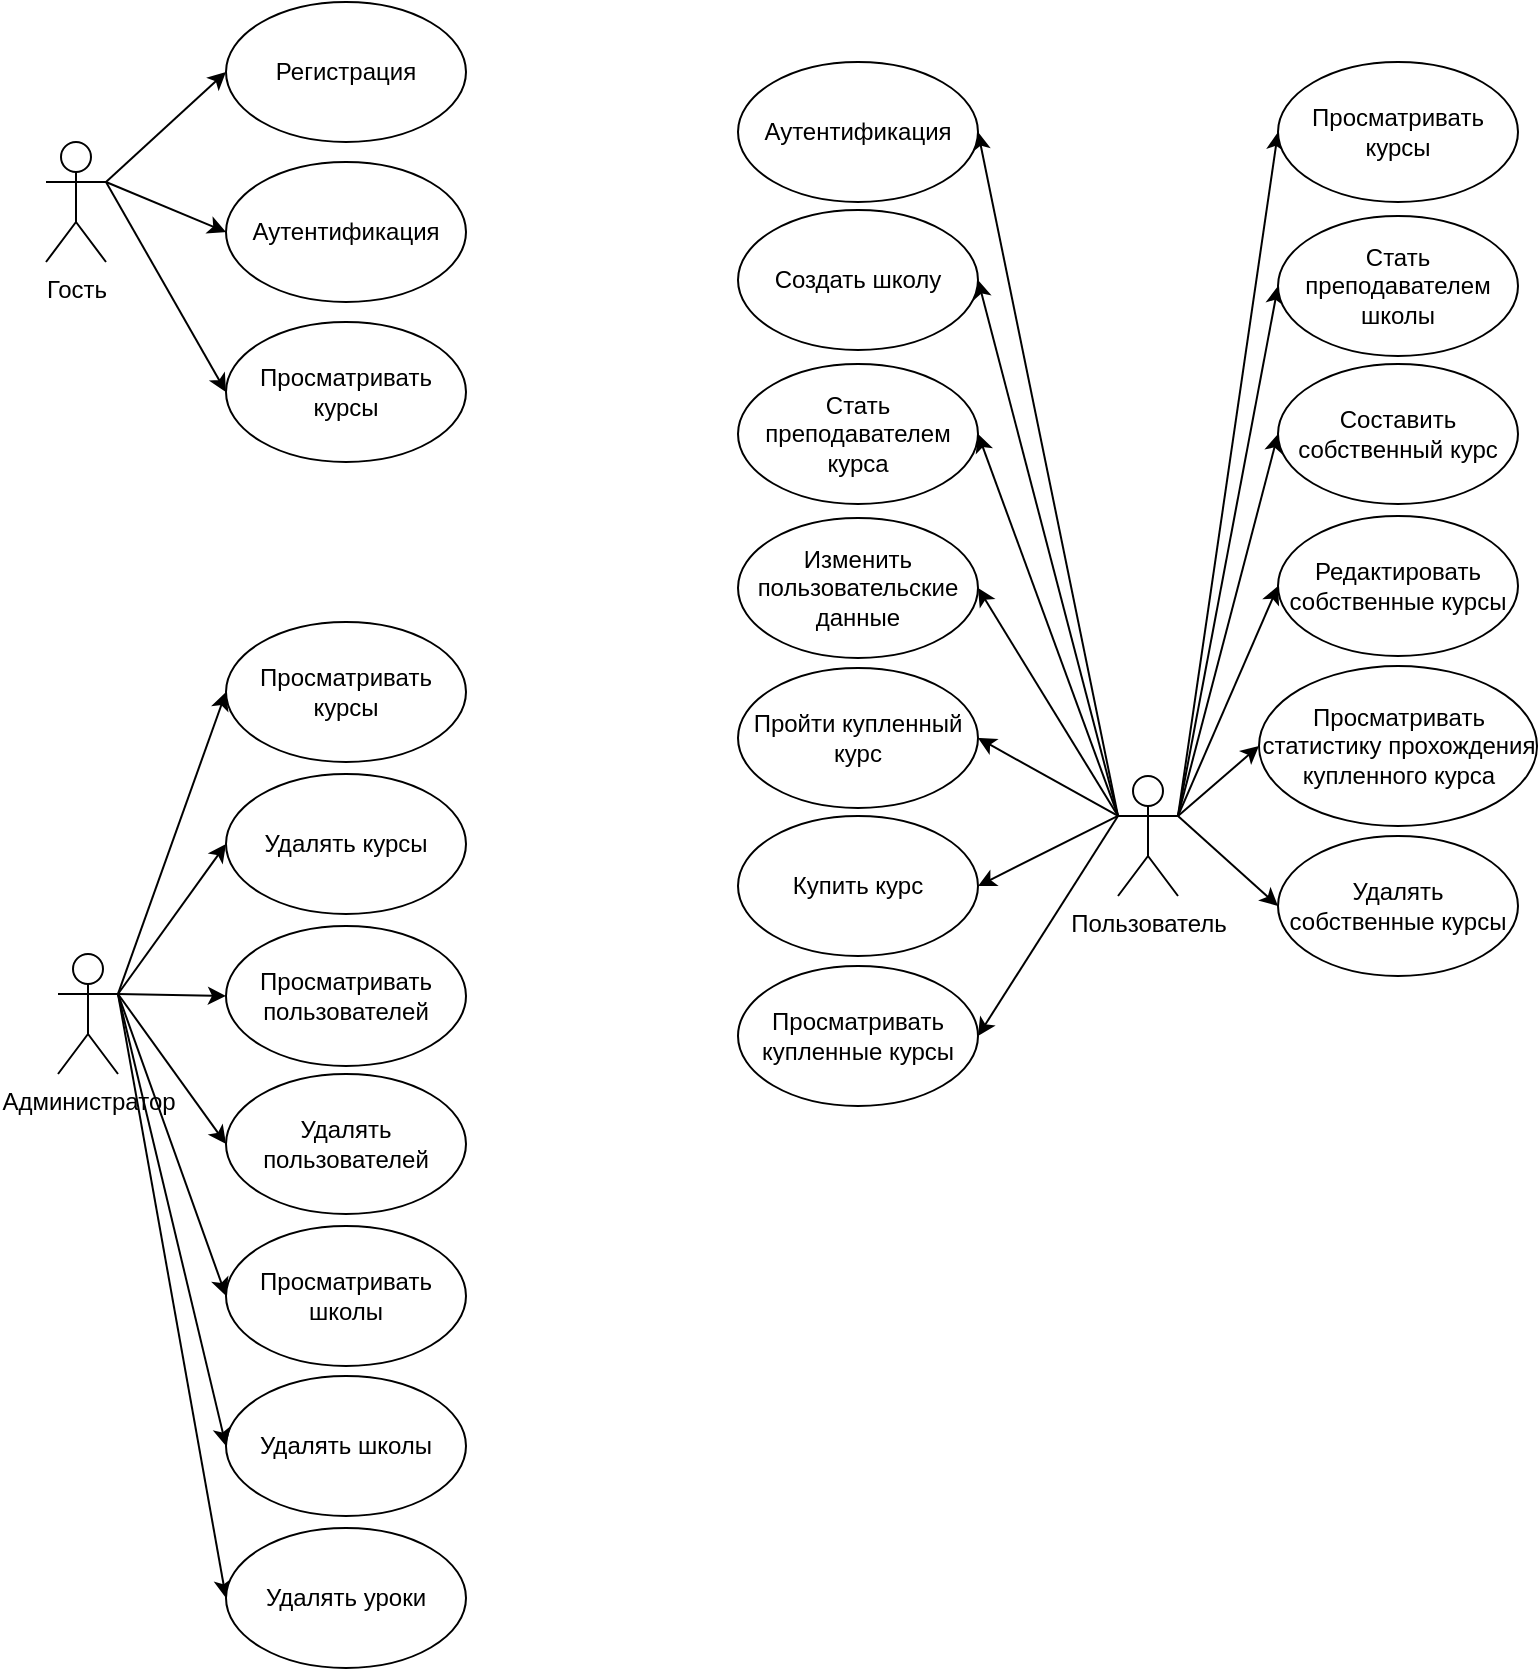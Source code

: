 <mxfile version="24.7.17">
  <diagram name="Page-1" id="9lbCPC_0ziNbkuC87Svl">
    <mxGraphModel dx="891" dy="674" grid="1" gridSize="10" guides="1" tooltips="1" connect="1" arrows="1" fold="1" page="1" pageScale="1" pageWidth="827" pageHeight="1169" math="0" shadow="0">
      <root>
        <mxCell id="0" />
        <mxCell id="1" parent="0" />
        <mxCell id="8tdzM-dFQOlXanSijI_s-6" style="edgeStyle=none;rounded=0;orthogonalLoop=1;jettySize=auto;html=1;exitX=1;exitY=0.333;exitDx=0;exitDy=0;exitPerimeter=0;entryX=0;entryY=0.5;entryDx=0;entryDy=0;" parent="1" source="lgveZW18jblFSIelw5Wt-1" target="lgveZW18jblFSIelw5Wt-6" edge="1">
          <mxGeometry relative="1" as="geometry" />
        </mxCell>
        <mxCell id="8tdzM-dFQOlXanSijI_s-7" style="edgeStyle=none;rounded=0;orthogonalLoop=1;jettySize=auto;html=1;exitX=1;exitY=0.333;exitDx=0;exitDy=0;exitPerimeter=0;entryX=0;entryY=0.5;entryDx=0;entryDy=0;" parent="1" source="lgveZW18jblFSIelw5Wt-1" target="lgveZW18jblFSIelw5Wt-8" edge="1">
          <mxGeometry relative="1" as="geometry" />
        </mxCell>
        <mxCell id="8tdzM-dFQOlXanSijI_s-8" style="edgeStyle=none;rounded=0;orthogonalLoop=1;jettySize=auto;html=1;exitX=1;exitY=0.333;exitDx=0;exitDy=0;exitPerimeter=0;entryX=0;entryY=0.5;entryDx=0;entryDy=0;" parent="1" source="lgveZW18jblFSIelw5Wt-1" target="lgveZW18jblFSIelw5Wt-21" edge="1">
          <mxGeometry relative="1" as="geometry" />
        </mxCell>
        <mxCell id="lgveZW18jblFSIelw5Wt-1" value="Гость" style="shape=umlActor;verticalLabelPosition=bottom;verticalAlign=top;html=1;outlineConnect=0;" parent="1" vertex="1">
          <mxGeometry x="24" y="350" width="30" height="60" as="geometry" />
        </mxCell>
        <mxCell id="8tdzM-dFQOlXanSijI_s-10" style="edgeStyle=none;rounded=0;orthogonalLoop=1;jettySize=auto;html=1;exitX=0;exitY=0.333;exitDx=0;exitDy=0;exitPerimeter=0;entryX=1;entryY=0.5;entryDx=0;entryDy=0;" parent="1" source="lgveZW18jblFSIelw5Wt-2" target="lgveZW18jblFSIelw5Wt-16" edge="1">
          <mxGeometry relative="1" as="geometry" />
        </mxCell>
        <mxCell id="8tdzM-dFQOlXanSijI_s-12" style="edgeStyle=none;rounded=0;orthogonalLoop=1;jettySize=auto;html=1;exitX=0;exitY=0.333;exitDx=0;exitDy=0;exitPerimeter=0;entryX=1;entryY=0.5;entryDx=0;entryDy=0;" parent="1" source="lgveZW18jblFSIelw5Wt-2" target="lgveZW18jblFSIelw5Wt-15" edge="1">
          <mxGeometry relative="1" as="geometry" />
        </mxCell>
        <mxCell id="8tdzM-dFQOlXanSijI_s-14" style="edgeStyle=none;rounded=0;orthogonalLoop=1;jettySize=auto;html=1;exitX=0;exitY=0.333;exitDx=0;exitDy=0;exitPerimeter=0;entryX=1;entryY=0.5;entryDx=0;entryDy=0;" parent="1" source="lgveZW18jblFSIelw5Wt-2" target="lgveZW18jblFSIelw5Wt-20" edge="1">
          <mxGeometry relative="1" as="geometry" />
        </mxCell>
        <mxCell id="8tdzM-dFQOlXanSijI_s-15" style="edgeStyle=none;rounded=0;orthogonalLoop=1;jettySize=auto;html=1;exitX=0;exitY=0.333;exitDx=0;exitDy=0;exitPerimeter=0;entryX=1;entryY=0.5;entryDx=0;entryDy=0;" parent="1" source="lgveZW18jblFSIelw5Wt-2" target="lgveZW18jblFSIelw5Wt-13" edge="1">
          <mxGeometry relative="1" as="geometry" />
        </mxCell>
        <mxCell id="8tdzM-dFQOlXanSijI_s-16" style="edgeStyle=none;rounded=0;orthogonalLoop=1;jettySize=auto;html=1;exitX=0;exitY=0.333;exitDx=0;exitDy=0;exitPerimeter=0;entryX=1;entryY=0.5;entryDx=0;entryDy=0;" parent="1" source="lgveZW18jblFSIelw5Wt-2" target="lgveZW18jblFSIelw5Wt-12" edge="1">
          <mxGeometry relative="1" as="geometry" />
        </mxCell>
        <mxCell id="8tdzM-dFQOlXanSijI_s-17" style="edgeStyle=none;rounded=0;orthogonalLoop=1;jettySize=auto;html=1;exitX=0;exitY=0.333;exitDx=0;exitDy=0;exitPerimeter=0;entryX=1;entryY=0.5;entryDx=0;entryDy=0;" parent="1" source="lgveZW18jblFSIelw5Wt-2" target="lgveZW18jblFSIelw5Wt-23" edge="1">
          <mxGeometry relative="1" as="geometry" />
        </mxCell>
        <mxCell id="8tdzM-dFQOlXanSijI_s-20" style="edgeStyle=none;rounded=0;orthogonalLoop=1;jettySize=auto;html=1;exitX=1;exitY=0.333;exitDx=0;exitDy=0;exitPerimeter=0;entryX=0;entryY=0.5;entryDx=0;entryDy=0;" parent="1" source="lgveZW18jblFSIelw5Wt-2" target="8tdzM-dFQOlXanSijI_s-18" edge="1">
          <mxGeometry relative="1" as="geometry" />
        </mxCell>
        <mxCell id="8tdzM-dFQOlXanSijI_s-21" style="edgeStyle=none;rounded=0;orthogonalLoop=1;jettySize=auto;html=1;exitX=1;exitY=0.333;exitDx=0;exitDy=0;exitPerimeter=0;entryX=0;entryY=0.5;entryDx=0;entryDy=0;" parent="1" source="lgveZW18jblFSIelw5Wt-2" target="lgveZW18jblFSIelw5Wt-18" edge="1">
          <mxGeometry relative="1" as="geometry" />
        </mxCell>
        <mxCell id="8tdzM-dFQOlXanSijI_s-22" style="edgeStyle=none;rounded=0;orthogonalLoop=1;jettySize=auto;html=1;exitX=1;exitY=0.333;exitDx=0;exitDy=0;exitPerimeter=0;entryX=0;entryY=0.5;entryDx=0;entryDy=0;" parent="1" source="lgveZW18jblFSIelw5Wt-2" target="lgveZW18jblFSIelw5Wt-19" edge="1">
          <mxGeometry relative="1" as="geometry" />
        </mxCell>
        <mxCell id="8tdzM-dFQOlXanSijI_s-23" style="edgeStyle=none;rounded=0;orthogonalLoop=1;jettySize=auto;html=1;exitX=1;exitY=0.333;exitDx=0;exitDy=0;exitPerimeter=0;entryX=0;entryY=0.5;entryDx=0;entryDy=0;" parent="1" source="lgveZW18jblFSIelw5Wt-2" target="lgveZW18jblFSIelw5Wt-24" edge="1">
          <mxGeometry relative="1" as="geometry" />
        </mxCell>
        <mxCell id="8tdzM-dFQOlXanSijI_s-27" style="edgeStyle=none;rounded=0;orthogonalLoop=1;jettySize=auto;html=1;exitX=1;exitY=0.333;exitDx=0;exitDy=0;exitPerimeter=0;entryX=0;entryY=0.5;entryDx=0;entryDy=0;" parent="1" source="lgveZW18jblFSIelw5Wt-2" target="8tdzM-dFQOlXanSijI_s-26" edge="1">
          <mxGeometry relative="1" as="geometry" />
        </mxCell>
        <mxCell id="8tdzM-dFQOlXanSijI_s-51" style="edgeStyle=none;rounded=0;orthogonalLoop=1;jettySize=auto;html=1;exitX=0;exitY=0.333;exitDx=0;exitDy=0;exitPerimeter=0;entryX=1;entryY=0.5;entryDx=0;entryDy=0;" parent="1" source="lgveZW18jblFSIelw5Wt-2" target="8tdzM-dFQOlXanSijI_s-50" edge="1">
          <mxGeometry relative="1" as="geometry" />
        </mxCell>
        <mxCell id="8tdzM-dFQOlXanSijI_s-53" style="edgeStyle=none;rounded=0;orthogonalLoop=1;jettySize=auto;html=1;exitX=1;exitY=0.333;exitDx=0;exitDy=0;exitPerimeter=0;entryX=0;entryY=0.5;entryDx=0;entryDy=0;" parent="1" source="lgveZW18jblFSIelw5Wt-2" target="8tdzM-dFQOlXanSijI_s-52" edge="1">
          <mxGeometry relative="1" as="geometry" />
        </mxCell>
        <mxCell id="lgveZW18jblFSIelw5Wt-2" value="Пользователь" style="shape=umlActor;verticalLabelPosition=bottom;verticalAlign=top;html=1;outlineConnect=0;" parent="1" vertex="1">
          <mxGeometry x="560" y="667" width="30" height="60" as="geometry" />
        </mxCell>
        <mxCell id="lgveZW18jblFSIelw5Wt-6" value="Регистрация" style="ellipse;whiteSpace=wrap;html=1;" parent="1" vertex="1">
          <mxGeometry x="114" y="280" width="120" height="70" as="geometry" />
        </mxCell>
        <mxCell id="lgveZW18jblFSIelw5Wt-8" value="Аутентификация" style="ellipse;whiteSpace=wrap;html=1;" parent="1" vertex="1">
          <mxGeometry x="114" y="360" width="120" height="70" as="geometry" />
        </mxCell>
        <mxCell id="lgveZW18jblFSIelw5Wt-12" value="Купить курс" style="ellipse;whiteSpace=wrap;html=1;" parent="1" vertex="1">
          <mxGeometry x="370" y="687" width="120" height="70" as="geometry" />
        </mxCell>
        <mxCell id="lgveZW18jblFSIelw5Wt-13" value="Пройти купленный курс" style="ellipse;whiteSpace=wrap;html=1;" parent="1" vertex="1">
          <mxGeometry x="370" y="613" width="120" height="70" as="geometry" />
        </mxCell>
        <mxCell id="lgveZW18jblFSIelw5Wt-15" value="Стать преподавателем курса" style="ellipse;whiteSpace=wrap;html=1;" parent="1" vertex="1">
          <mxGeometry x="370" y="461" width="120" height="70" as="geometry" />
        </mxCell>
        <mxCell id="lgveZW18jblFSIelw5Wt-16" value="Создать школу" style="ellipse;whiteSpace=wrap;html=1;" parent="1" vertex="1">
          <mxGeometry x="370" y="384" width="120" height="70" as="geometry" />
        </mxCell>
        <mxCell id="lgveZW18jblFSIelw5Wt-18" value="Составить собственный курс" style="ellipse;whiteSpace=wrap;html=1;" parent="1" vertex="1">
          <mxGeometry x="640" y="461" width="120" height="70" as="geometry" />
        </mxCell>
        <mxCell id="lgveZW18jblFSIelw5Wt-19" value="Редактировать собственные курсы" style="ellipse;whiteSpace=wrap;html=1;" parent="1" vertex="1">
          <mxGeometry x="640" y="537" width="120" height="70" as="geometry" />
        </mxCell>
        <mxCell id="lgveZW18jblFSIelw5Wt-20" value="Изменить пользовательские данные" style="ellipse;whiteSpace=wrap;html=1;" parent="1" vertex="1">
          <mxGeometry x="370" y="538" width="120" height="70" as="geometry" />
        </mxCell>
        <mxCell id="lgveZW18jblFSIelw5Wt-21" value="Просматривать курсы" style="ellipse;whiteSpace=wrap;html=1;" parent="1" vertex="1">
          <mxGeometry x="114" y="440" width="120" height="70" as="geometry" />
        </mxCell>
        <mxCell id="lgveZW18jblFSIelw5Wt-23" value="Просматривать купленные курсы" style="ellipse;whiteSpace=wrap;html=1;" parent="1" vertex="1">
          <mxGeometry x="370" y="762" width="120" height="70" as="geometry" />
        </mxCell>
        <mxCell id="lgveZW18jblFSIelw5Wt-24" value="Просматривать статистику прохождения купленного курса" style="ellipse;whiteSpace=wrap;html=1;" parent="1" vertex="1">
          <mxGeometry x="630.5" y="612" width="139" height="80" as="geometry" />
        </mxCell>
        <mxCell id="8tdzM-dFQOlXanSijI_s-18" value="Стать преподавателем школы" style="ellipse;whiteSpace=wrap;html=1;" parent="1" vertex="1">
          <mxGeometry x="640" y="387" width="120" height="70" as="geometry" />
        </mxCell>
        <mxCell id="8tdzM-dFQOlXanSijI_s-24" value="Просматривать курсы" style="ellipse;whiteSpace=wrap;html=1;direction=west;" parent="1" vertex="1">
          <mxGeometry x="114" y="590" width="120" height="70" as="geometry" />
        </mxCell>
        <mxCell id="8tdzM-dFQOlXanSijI_s-25" value="Удалять курсы" style="ellipse;whiteSpace=wrap;html=1;direction=west;" parent="1" vertex="1">
          <mxGeometry x="114" y="666" width="120" height="70" as="geometry" />
        </mxCell>
        <mxCell id="8tdzM-dFQOlXanSijI_s-26" value="Удалять собственные курсы" style="ellipse;whiteSpace=wrap;html=1;" parent="1" vertex="1">
          <mxGeometry x="640" y="697" width="120" height="70" as="geometry" />
        </mxCell>
        <mxCell id="8tdzM-dFQOlXanSijI_s-28" value="Просматривать пользователей" style="ellipse;whiteSpace=wrap;html=1;direction=west;" parent="1" vertex="1">
          <mxGeometry x="114" y="742" width="120" height="70" as="geometry" />
        </mxCell>
        <mxCell id="8tdzM-dFQOlXanSijI_s-29" value="Удалять пользователей" style="ellipse;whiteSpace=wrap;html=1;direction=west;" parent="1" vertex="1">
          <mxGeometry x="114" y="816" width="120" height="70" as="geometry" />
        </mxCell>
        <mxCell id="8tdzM-dFQOlXanSijI_s-30" value="Просматривать школы" style="ellipse;whiteSpace=wrap;html=1;direction=west;" parent="1" vertex="1">
          <mxGeometry x="114" y="892" width="120" height="70" as="geometry" />
        </mxCell>
        <mxCell id="8tdzM-dFQOlXanSijI_s-31" value="Удалять школы" style="ellipse;whiteSpace=wrap;html=1;direction=west;" parent="1" vertex="1">
          <mxGeometry x="114" y="967" width="120" height="70" as="geometry" />
        </mxCell>
        <mxCell id="8tdzM-dFQOlXanSijI_s-42" style="edgeStyle=none;rounded=0;orthogonalLoop=1;jettySize=auto;html=1;exitX=1;exitY=0.333;exitDx=0;exitDy=0;exitPerimeter=0;entryX=1;entryY=0.5;entryDx=0;entryDy=0;" parent="1" source="8tdzM-dFQOlXanSijI_s-39" target="8tdzM-dFQOlXanSijI_s-24" edge="1">
          <mxGeometry relative="1" as="geometry" />
        </mxCell>
        <mxCell id="8tdzM-dFQOlXanSijI_s-43" style="edgeStyle=none;rounded=0;orthogonalLoop=1;jettySize=auto;html=1;exitX=1;exitY=0.333;exitDx=0;exitDy=0;exitPerimeter=0;entryX=1;entryY=0.5;entryDx=0;entryDy=0;" parent="1" source="8tdzM-dFQOlXanSijI_s-39" target="8tdzM-dFQOlXanSijI_s-25" edge="1">
          <mxGeometry relative="1" as="geometry" />
        </mxCell>
        <mxCell id="8tdzM-dFQOlXanSijI_s-44" style="edgeStyle=none;rounded=0;orthogonalLoop=1;jettySize=auto;html=1;exitX=1;exitY=0.333;exitDx=0;exitDy=0;exitPerimeter=0;entryX=1;entryY=0.5;entryDx=0;entryDy=0;" parent="1" source="8tdzM-dFQOlXanSijI_s-39" target="8tdzM-dFQOlXanSijI_s-28" edge="1">
          <mxGeometry relative="1" as="geometry" />
        </mxCell>
        <mxCell id="8tdzM-dFQOlXanSijI_s-45" style="edgeStyle=none;rounded=0;orthogonalLoop=1;jettySize=auto;html=1;exitX=1;exitY=0.333;exitDx=0;exitDy=0;exitPerimeter=0;entryX=1;entryY=0.5;entryDx=0;entryDy=0;" parent="1" source="8tdzM-dFQOlXanSijI_s-39" target="8tdzM-dFQOlXanSijI_s-29" edge="1">
          <mxGeometry relative="1" as="geometry" />
        </mxCell>
        <mxCell id="8tdzM-dFQOlXanSijI_s-46" style="edgeStyle=none;rounded=0;orthogonalLoop=1;jettySize=auto;html=1;exitX=1;exitY=0.333;exitDx=0;exitDy=0;exitPerimeter=0;entryX=1;entryY=0.5;entryDx=0;entryDy=0;" parent="1" source="8tdzM-dFQOlXanSijI_s-39" target="8tdzM-dFQOlXanSijI_s-30" edge="1">
          <mxGeometry relative="1" as="geometry" />
        </mxCell>
        <mxCell id="8tdzM-dFQOlXanSijI_s-47" style="edgeStyle=none;rounded=0;orthogonalLoop=1;jettySize=auto;html=1;exitX=1;exitY=0.333;exitDx=0;exitDy=0;exitPerimeter=0;entryX=1;entryY=0.5;entryDx=0;entryDy=0;" parent="1" source="8tdzM-dFQOlXanSijI_s-39" target="8tdzM-dFQOlXanSijI_s-31" edge="1">
          <mxGeometry relative="1" as="geometry" />
        </mxCell>
        <mxCell id="8tdzM-dFQOlXanSijI_s-49" style="edgeStyle=none;rounded=0;orthogonalLoop=1;jettySize=auto;html=1;exitX=1;exitY=0.333;exitDx=0;exitDy=0;exitPerimeter=0;entryX=1;entryY=0.5;entryDx=0;entryDy=0;" parent="1" source="8tdzM-dFQOlXanSijI_s-39" target="8tdzM-dFQOlXanSijI_s-48" edge="1">
          <mxGeometry relative="1" as="geometry" />
        </mxCell>
        <mxCell id="8tdzM-dFQOlXanSijI_s-39" value="Администратор" style="shape=umlActor;verticalLabelPosition=bottom;verticalAlign=top;html=1;outlineConnect=0;" parent="1" vertex="1">
          <mxGeometry x="30" y="756" width="30" height="60" as="geometry" />
        </mxCell>
        <mxCell id="8tdzM-dFQOlXanSijI_s-48" value="Удалять уроки" style="ellipse;whiteSpace=wrap;html=1;direction=west;" parent="1" vertex="1">
          <mxGeometry x="114" y="1043" width="120" height="70" as="geometry" />
        </mxCell>
        <mxCell id="8tdzM-dFQOlXanSijI_s-50" value="Аутентификация" style="ellipse;whiteSpace=wrap;html=1;" parent="1" vertex="1">
          <mxGeometry x="370" y="310" width="120" height="70" as="geometry" />
        </mxCell>
        <mxCell id="8tdzM-dFQOlXanSijI_s-52" value="Просматривать курсы" style="ellipse;whiteSpace=wrap;html=1;" parent="1" vertex="1">
          <mxGeometry x="640" y="310" width="120" height="70" as="geometry" />
        </mxCell>
      </root>
    </mxGraphModel>
  </diagram>
</mxfile>

